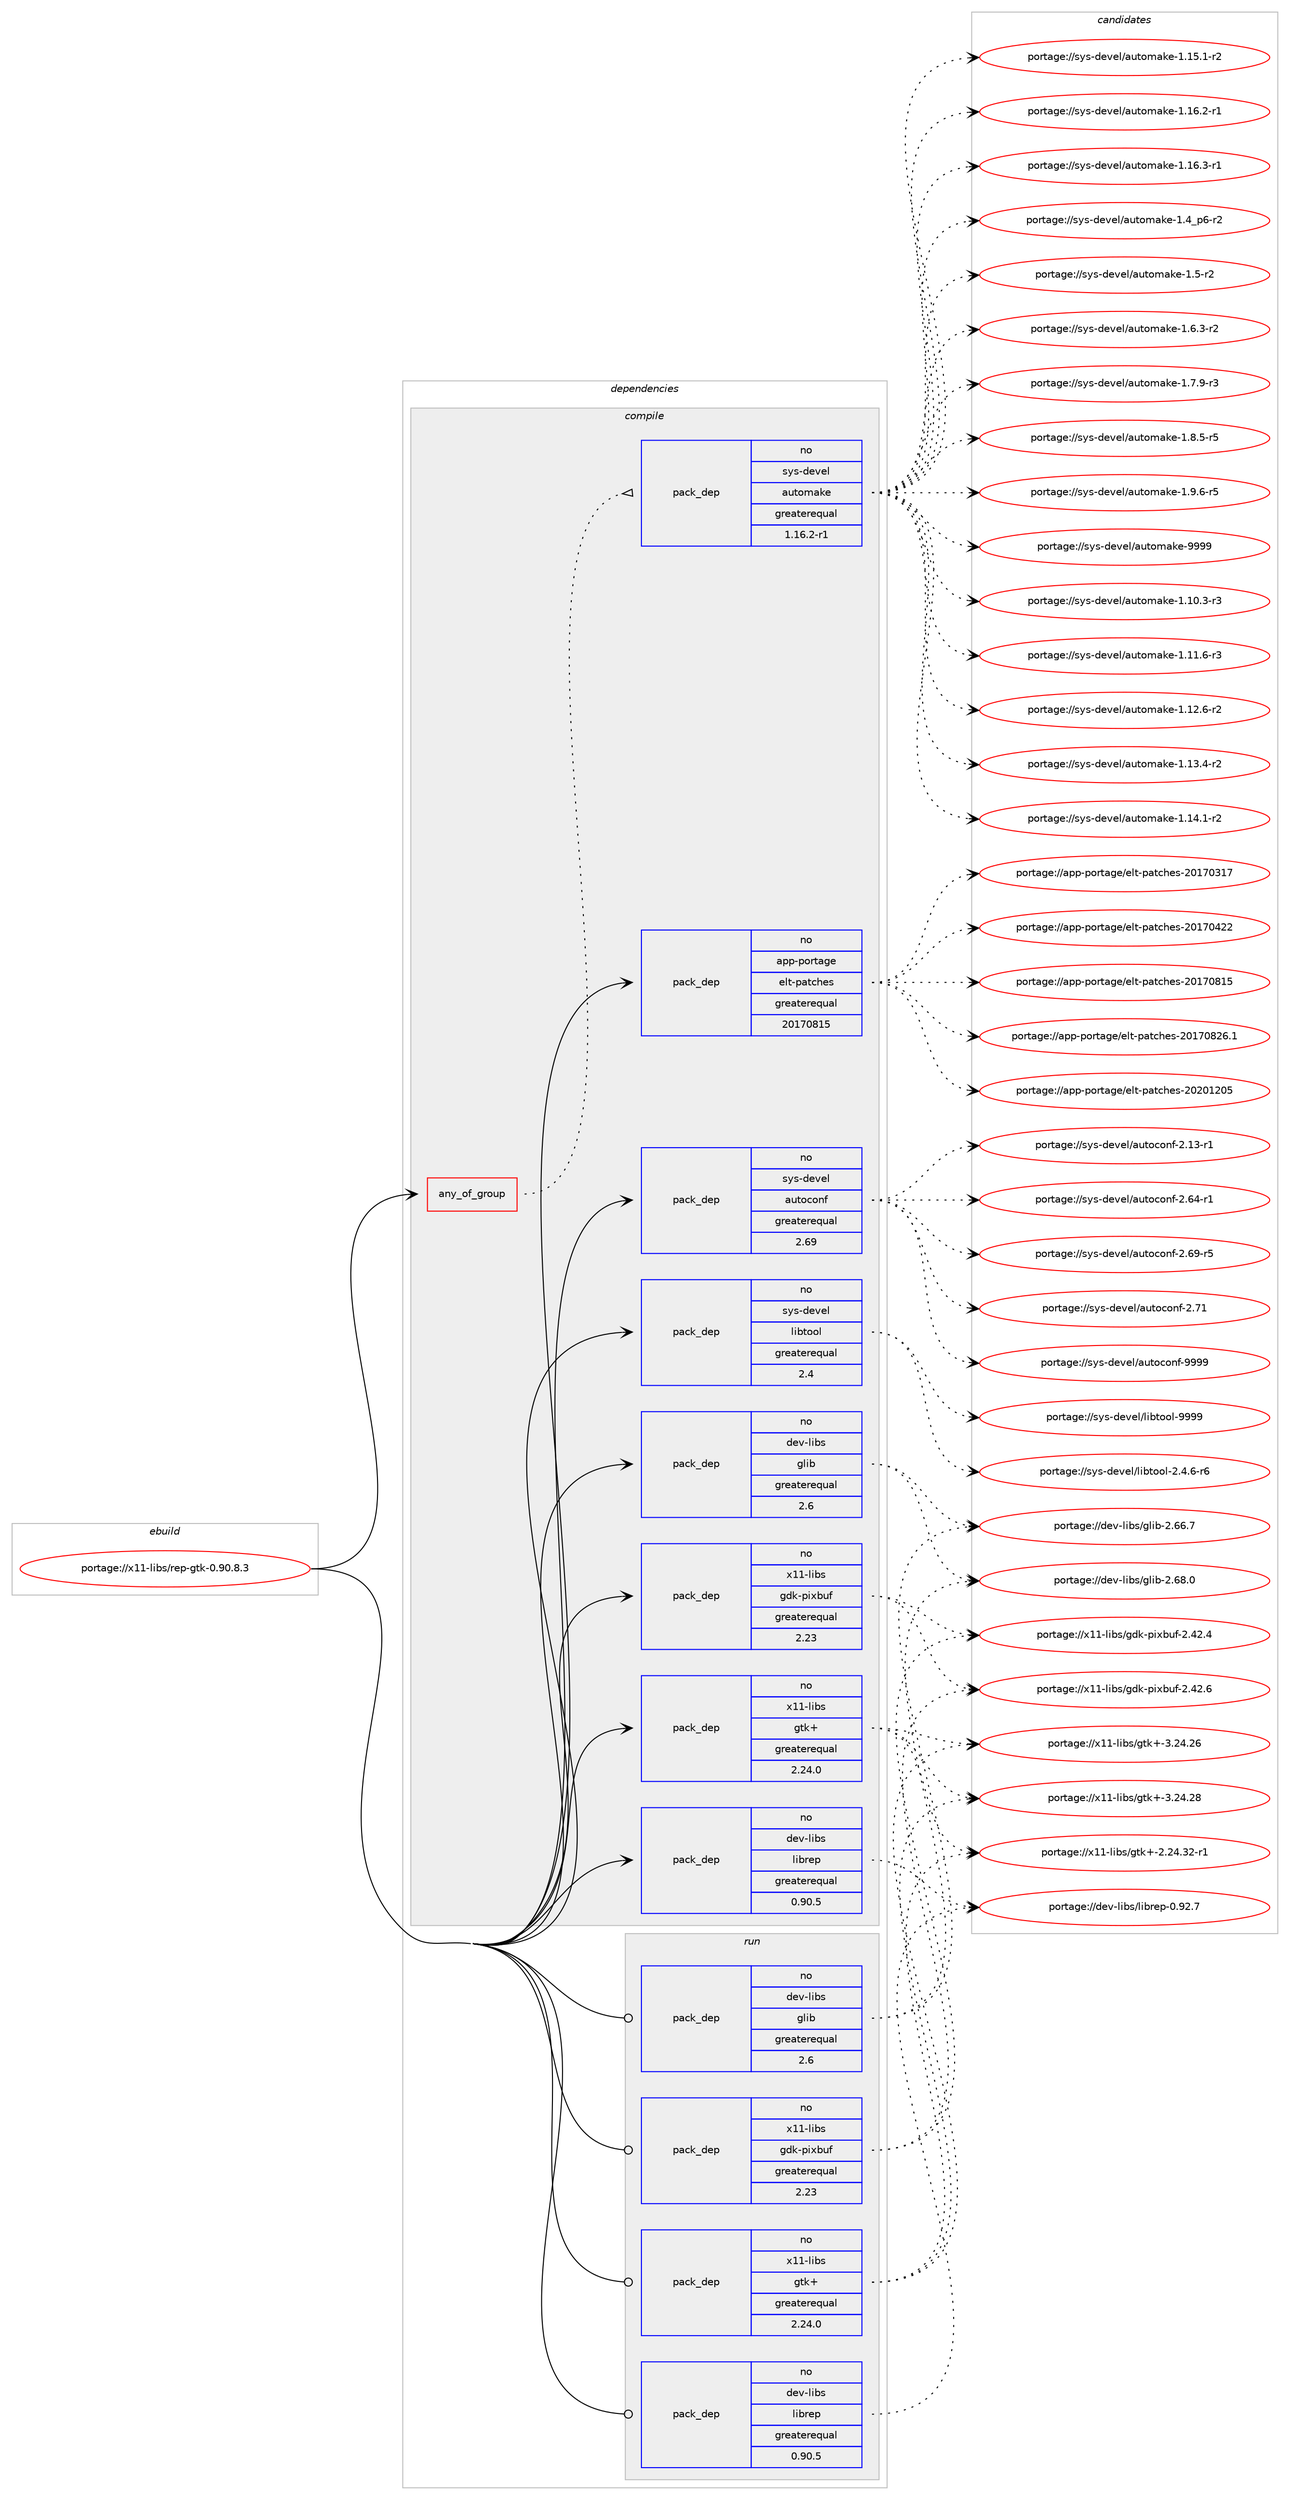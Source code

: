 digraph prolog {

# *************
# Graph options
# *************

newrank=true;
concentrate=true;
compound=true;
graph [rankdir=LR,fontname=Helvetica,fontsize=10,ranksep=1.5];#, ranksep=2.5, nodesep=0.2];
edge  [arrowhead=vee];
node  [fontname=Helvetica,fontsize=10];

# **********
# The ebuild
# **********

subgraph cluster_leftcol {
color=gray;
rank=same;
label=<<i>ebuild</i>>;
id [label="portage://x11-libs/rep-gtk-0.90.8.3", color=red, width=4, href="../x11-libs/rep-gtk-0.90.8.3.svg"];
}

# ****************
# The dependencies
# ****************

subgraph cluster_midcol {
color=gray;
label=<<i>dependencies</i>>;
subgraph cluster_compile {
fillcolor="#eeeeee";
style=filled;
label=<<i>compile</i>>;
subgraph any70 {
dependency3017 [label=<<TABLE BORDER="0" CELLBORDER="1" CELLSPACING="0" CELLPADDING="4"><TR><TD CELLPADDING="10">any_of_group</TD></TR></TABLE>>, shape=none, color=red];subgraph pack1743 {
dependency3018 [label=<<TABLE BORDER="0" CELLBORDER="1" CELLSPACING="0" CELLPADDING="4" WIDTH="220"><TR><TD ROWSPAN="6" CELLPADDING="30">pack_dep</TD></TR><TR><TD WIDTH="110">no</TD></TR><TR><TD>sys-devel</TD></TR><TR><TD>automake</TD></TR><TR><TD>greaterequal</TD></TR><TR><TD>1.16.2-r1</TD></TR></TABLE>>, shape=none, color=blue];
}
dependency3017:e -> dependency3018:w [weight=20,style="dotted",arrowhead="oinv"];
}
id:e -> dependency3017:w [weight=20,style="solid",arrowhead="vee"];
# *** BEGIN UNKNOWN DEPENDENCY TYPE (TODO) ***
# id -> package_dependency(portage://x11-libs/rep-gtk-0.90.8.3,install,no,app-arch,xz-utils,none,[,,],[],[])
# *** END UNKNOWN DEPENDENCY TYPE (TODO) ***

subgraph pack1744 {
dependency3019 [label=<<TABLE BORDER="0" CELLBORDER="1" CELLSPACING="0" CELLPADDING="4" WIDTH="220"><TR><TD ROWSPAN="6" CELLPADDING="30">pack_dep</TD></TR><TR><TD WIDTH="110">no</TD></TR><TR><TD>app-portage</TD></TR><TR><TD>elt-patches</TD></TR><TR><TD>greaterequal</TD></TR><TR><TD>20170815</TD></TR></TABLE>>, shape=none, color=blue];
}
id:e -> dependency3019:w [weight=20,style="solid",arrowhead="vee"];
subgraph pack1745 {
dependency3020 [label=<<TABLE BORDER="0" CELLBORDER="1" CELLSPACING="0" CELLPADDING="4" WIDTH="220"><TR><TD ROWSPAN="6" CELLPADDING="30">pack_dep</TD></TR><TR><TD WIDTH="110">no</TD></TR><TR><TD>dev-libs</TD></TR><TR><TD>glib</TD></TR><TR><TD>greaterequal</TD></TR><TR><TD>2.6</TD></TR></TABLE>>, shape=none, color=blue];
}
id:e -> dependency3020:w [weight=20,style="solid",arrowhead="vee"];
subgraph pack1746 {
dependency3021 [label=<<TABLE BORDER="0" CELLBORDER="1" CELLSPACING="0" CELLPADDING="4" WIDTH="220"><TR><TD ROWSPAN="6" CELLPADDING="30">pack_dep</TD></TR><TR><TD WIDTH="110">no</TD></TR><TR><TD>dev-libs</TD></TR><TR><TD>librep</TD></TR><TR><TD>greaterequal</TD></TR><TR><TD>0.90.5</TD></TR></TABLE>>, shape=none, color=blue];
}
id:e -> dependency3021:w [weight=20,style="solid",arrowhead="vee"];
subgraph pack1747 {
dependency3022 [label=<<TABLE BORDER="0" CELLBORDER="1" CELLSPACING="0" CELLPADDING="4" WIDTH="220"><TR><TD ROWSPAN="6" CELLPADDING="30">pack_dep</TD></TR><TR><TD WIDTH="110">no</TD></TR><TR><TD>sys-devel</TD></TR><TR><TD>autoconf</TD></TR><TR><TD>greaterequal</TD></TR><TR><TD>2.69</TD></TR></TABLE>>, shape=none, color=blue];
}
id:e -> dependency3022:w [weight=20,style="solid",arrowhead="vee"];
# *** BEGIN UNKNOWN DEPENDENCY TYPE (TODO) ***
# id -> package_dependency(portage://x11-libs/rep-gtk-0.90.8.3,install,no,sys-devel,gnuconfig,none,[,,],[],[])
# *** END UNKNOWN DEPENDENCY TYPE (TODO) ***

subgraph pack1748 {
dependency3023 [label=<<TABLE BORDER="0" CELLBORDER="1" CELLSPACING="0" CELLPADDING="4" WIDTH="220"><TR><TD ROWSPAN="6" CELLPADDING="30">pack_dep</TD></TR><TR><TD WIDTH="110">no</TD></TR><TR><TD>sys-devel</TD></TR><TR><TD>libtool</TD></TR><TR><TD>greaterequal</TD></TR><TR><TD>2.4</TD></TR></TABLE>>, shape=none, color=blue];
}
id:e -> dependency3023:w [weight=20,style="solid",arrowhead="vee"];
# *** BEGIN UNKNOWN DEPENDENCY TYPE (TODO) ***
# id -> package_dependency(portage://x11-libs/rep-gtk-0.90.8.3,install,no,virtual,pkgconfig,none,[,,],[],[])
# *** END UNKNOWN DEPENDENCY TYPE (TODO) ***

subgraph pack1749 {
dependency3024 [label=<<TABLE BORDER="0" CELLBORDER="1" CELLSPACING="0" CELLPADDING="4" WIDTH="220"><TR><TD ROWSPAN="6" CELLPADDING="30">pack_dep</TD></TR><TR><TD WIDTH="110">no</TD></TR><TR><TD>x11-libs</TD></TR><TR><TD>gdk-pixbuf</TD></TR><TR><TD>greaterequal</TD></TR><TR><TD>2.23</TD></TR></TABLE>>, shape=none, color=blue];
}
id:e -> dependency3024:w [weight=20,style="solid",arrowhead="vee"];
subgraph pack1750 {
dependency3025 [label=<<TABLE BORDER="0" CELLBORDER="1" CELLSPACING="0" CELLPADDING="4" WIDTH="220"><TR><TD ROWSPAN="6" CELLPADDING="30">pack_dep</TD></TR><TR><TD WIDTH="110">no</TD></TR><TR><TD>x11-libs</TD></TR><TR><TD>gtk+</TD></TR><TR><TD>greaterequal</TD></TR><TR><TD>2.24.0</TD></TR></TABLE>>, shape=none, color=blue];
}
id:e -> dependency3025:w [weight=20,style="solid",arrowhead="vee"];
}
subgraph cluster_compileandrun {
fillcolor="#eeeeee";
style=filled;
label=<<i>compile and run</i>>;
}
subgraph cluster_run {
fillcolor="#eeeeee";
style=filled;
label=<<i>run</i>>;
subgraph pack1751 {
dependency3026 [label=<<TABLE BORDER="0" CELLBORDER="1" CELLSPACING="0" CELLPADDING="4" WIDTH="220"><TR><TD ROWSPAN="6" CELLPADDING="30">pack_dep</TD></TR><TR><TD WIDTH="110">no</TD></TR><TR><TD>dev-libs</TD></TR><TR><TD>glib</TD></TR><TR><TD>greaterequal</TD></TR><TR><TD>2.6</TD></TR></TABLE>>, shape=none, color=blue];
}
id:e -> dependency3026:w [weight=20,style="solid",arrowhead="odot"];
subgraph pack1752 {
dependency3027 [label=<<TABLE BORDER="0" CELLBORDER="1" CELLSPACING="0" CELLPADDING="4" WIDTH="220"><TR><TD ROWSPAN="6" CELLPADDING="30">pack_dep</TD></TR><TR><TD WIDTH="110">no</TD></TR><TR><TD>dev-libs</TD></TR><TR><TD>librep</TD></TR><TR><TD>greaterequal</TD></TR><TR><TD>0.90.5</TD></TR></TABLE>>, shape=none, color=blue];
}
id:e -> dependency3027:w [weight=20,style="solid",arrowhead="odot"];
subgraph pack1753 {
dependency3028 [label=<<TABLE BORDER="0" CELLBORDER="1" CELLSPACING="0" CELLPADDING="4" WIDTH="220"><TR><TD ROWSPAN="6" CELLPADDING="30">pack_dep</TD></TR><TR><TD WIDTH="110">no</TD></TR><TR><TD>x11-libs</TD></TR><TR><TD>gdk-pixbuf</TD></TR><TR><TD>greaterequal</TD></TR><TR><TD>2.23</TD></TR></TABLE>>, shape=none, color=blue];
}
id:e -> dependency3028:w [weight=20,style="solid",arrowhead="odot"];
subgraph pack1754 {
dependency3029 [label=<<TABLE BORDER="0" CELLBORDER="1" CELLSPACING="0" CELLPADDING="4" WIDTH="220"><TR><TD ROWSPAN="6" CELLPADDING="30">pack_dep</TD></TR><TR><TD WIDTH="110">no</TD></TR><TR><TD>x11-libs</TD></TR><TR><TD>gtk+</TD></TR><TR><TD>greaterequal</TD></TR><TR><TD>2.24.0</TD></TR></TABLE>>, shape=none, color=blue];
}
id:e -> dependency3029:w [weight=20,style="solid",arrowhead="odot"];
}
}

# **************
# The candidates
# **************

subgraph cluster_choices {
rank=same;
color=gray;
label=<<i>candidates</i>>;

subgraph choice1743 {
color=black;
nodesep=1;
choice11512111545100101118101108479711711611110997107101454946494846514511451 [label="portage://sys-devel/automake-1.10.3-r3", color=red, width=4,href="../sys-devel/automake-1.10.3-r3.svg"];
choice11512111545100101118101108479711711611110997107101454946494946544511451 [label="portage://sys-devel/automake-1.11.6-r3", color=red, width=4,href="../sys-devel/automake-1.11.6-r3.svg"];
choice11512111545100101118101108479711711611110997107101454946495046544511450 [label="portage://sys-devel/automake-1.12.6-r2", color=red, width=4,href="../sys-devel/automake-1.12.6-r2.svg"];
choice11512111545100101118101108479711711611110997107101454946495146524511450 [label="portage://sys-devel/automake-1.13.4-r2", color=red, width=4,href="../sys-devel/automake-1.13.4-r2.svg"];
choice11512111545100101118101108479711711611110997107101454946495246494511450 [label="portage://sys-devel/automake-1.14.1-r2", color=red, width=4,href="../sys-devel/automake-1.14.1-r2.svg"];
choice11512111545100101118101108479711711611110997107101454946495346494511450 [label="portage://sys-devel/automake-1.15.1-r2", color=red, width=4,href="../sys-devel/automake-1.15.1-r2.svg"];
choice11512111545100101118101108479711711611110997107101454946495446504511449 [label="portage://sys-devel/automake-1.16.2-r1", color=red, width=4,href="../sys-devel/automake-1.16.2-r1.svg"];
choice11512111545100101118101108479711711611110997107101454946495446514511449 [label="portage://sys-devel/automake-1.16.3-r1", color=red, width=4,href="../sys-devel/automake-1.16.3-r1.svg"];
choice115121115451001011181011084797117116111109971071014549465295112544511450 [label="portage://sys-devel/automake-1.4_p6-r2", color=red, width=4,href="../sys-devel/automake-1.4_p6-r2.svg"];
choice11512111545100101118101108479711711611110997107101454946534511450 [label="portage://sys-devel/automake-1.5-r2", color=red, width=4,href="../sys-devel/automake-1.5-r2.svg"];
choice115121115451001011181011084797117116111109971071014549465446514511450 [label="portage://sys-devel/automake-1.6.3-r2", color=red, width=4,href="../sys-devel/automake-1.6.3-r2.svg"];
choice115121115451001011181011084797117116111109971071014549465546574511451 [label="portage://sys-devel/automake-1.7.9-r3", color=red, width=4,href="../sys-devel/automake-1.7.9-r3.svg"];
choice115121115451001011181011084797117116111109971071014549465646534511453 [label="portage://sys-devel/automake-1.8.5-r5", color=red, width=4,href="../sys-devel/automake-1.8.5-r5.svg"];
choice115121115451001011181011084797117116111109971071014549465746544511453 [label="portage://sys-devel/automake-1.9.6-r5", color=red, width=4,href="../sys-devel/automake-1.9.6-r5.svg"];
choice115121115451001011181011084797117116111109971071014557575757 [label="portage://sys-devel/automake-9999", color=red, width=4,href="../sys-devel/automake-9999.svg"];
dependency3018:e -> choice11512111545100101118101108479711711611110997107101454946494846514511451:w [style=dotted,weight="100"];
dependency3018:e -> choice11512111545100101118101108479711711611110997107101454946494946544511451:w [style=dotted,weight="100"];
dependency3018:e -> choice11512111545100101118101108479711711611110997107101454946495046544511450:w [style=dotted,weight="100"];
dependency3018:e -> choice11512111545100101118101108479711711611110997107101454946495146524511450:w [style=dotted,weight="100"];
dependency3018:e -> choice11512111545100101118101108479711711611110997107101454946495246494511450:w [style=dotted,weight="100"];
dependency3018:e -> choice11512111545100101118101108479711711611110997107101454946495346494511450:w [style=dotted,weight="100"];
dependency3018:e -> choice11512111545100101118101108479711711611110997107101454946495446504511449:w [style=dotted,weight="100"];
dependency3018:e -> choice11512111545100101118101108479711711611110997107101454946495446514511449:w [style=dotted,weight="100"];
dependency3018:e -> choice115121115451001011181011084797117116111109971071014549465295112544511450:w [style=dotted,weight="100"];
dependency3018:e -> choice11512111545100101118101108479711711611110997107101454946534511450:w [style=dotted,weight="100"];
dependency3018:e -> choice115121115451001011181011084797117116111109971071014549465446514511450:w [style=dotted,weight="100"];
dependency3018:e -> choice115121115451001011181011084797117116111109971071014549465546574511451:w [style=dotted,weight="100"];
dependency3018:e -> choice115121115451001011181011084797117116111109971071014549465646534511453:w [style=dotted,weight="100"];
dependency3018:e -> choice115121115451001011181011084797117116111109971071014549465746544511453:w [style=dotted,weight="100"];
dependency3018:e -> choice115121115451001011181011084797117116111109971071014557575757:w [style=dotted,weight="100"];
}
subgraph choice1744 {
color=black;
nodesep=1;
choice97112112451121111141169710310147101108116451129711699104101115455048495548514955 [label="portage://app-portage/elt-patches-20170317", color=red, width=4,href="../app-portage/elt-patches-20170317.svg"];
choice97112112451121111141169710310147101108116451129711699104101115455048495548525050 [label="portage://app-portage/elt-patches-20170422", color=red, width=4,href="../app-portage/elt-patches-20170422.svg"];
choice97112112451121111141169710310147101108116451129711699104101115455048495548564953 [label="portage://app-portage/elt-patches-20170815", color=red, width=4,href="../app-portage/elt-patches-20170815.svg"];
choice971121124511211111411697103101471011081164511297116991041011154550484955485650544649 [label="portage://app-portage/elt-patches-20170826.1", color=red, width=4,href="../app-portage/elt-patches-20170826.1.svg"];
choice97112112451121111141169710310147101108116451129711699104101115455048504849504853 [label="portage://app-portage/elt-patches-20201205", color=red, width=4,href="../app-portage/elt-patches-20201205.svg"];
dependency3019:e -> choice97112112451121111141169710310147101108116451129711699104101115455048495548514955:w [style=dotted,weight="100"];
dependency3019:e -> choice97112112451121111141169710310147101108116451129711699104101115455048495548525050:w [style=dotted,weight="100"];
dependency3019:e -> choice97112112451121111141169710310147101108116451129711699104101115455048495548564953:w [style=dotted,weight="100"];
dependency3019:e -> choice971121124511211111411697103101471011081164511297116991041011154550484955485650544649:w [style=dotted,weight="100"];
dependency3019:e -> choice97112112451121111141169710310147101108116451129711699104101115455048504849504853:w [style=dotted,weight="100"];
}
subgraph choice1745 {
color=black;
nodesep=1;
choice1001011184510810598115471031081059845504654544655 [label="portage://dev-libs/glib-2.66.7", color=red, width=4,href="../dev-libs/glib-2.66.7.svg"];
choice1001011184510810598115471031081059845504654564648 [label="portage://dev-libs/glib-2.68.0", color=red, width=4,href="../dev-libs/glib-2.68.0.svg"];
dependency3020:e -> choice1001011184510810598115471031081059845504654544655:w [style=dotted,weight="100"];
dependency3020:e -> choice1001011184510810598115471031081059845504654564648:w [style=dotted,weight="100"];
}
subgraph choice1746 {
color=black;
nodesep=1;
choice1001011184510810598115471081059811410111245484657504655 [label="portage://dev-libs/librep-0.92.7", color=red, width=4,href="../dev-libs/librep-0.92.7.svg"];
dependency3021:e -> choice1001011184510810598115471081059811410111245484657504655:w [style=dotted,weight="100"];
}
subgraph choice1747 {
color=black;
nodesep=1;
choice1151211154510010111810110847971171161119911111010245504649514511449 [label="portage://sys-devel/autoconf-2.13-r1", color=red, width=4,href="../sys-devel/autoconf-2.13-r1.svg"];
choice1151211154510010111810110847971171161119911111010245504654524511449 [label="portage://sys-devel/autoconf-2.64-r1", color=red, width=4,href="../sys-devel/autoconf-2.64-r1.svg"];
choice1151211154510010111810110847971171161119911111010245504654574511453 [label="portage://sys-devel/autoconf-2.69-r5", color=red, width=4,href="../sys-devel/autoconf-2.69-r5.svg"];
choice115121115451001011181011084797117116111991111101024550465549 [label="portage://sys-devel/autoconf-2.71", color=red, width=4,href="../sys-devel/autoconf-2.71.svg"];
choice115121115451001011181011084797117116111991111101024557575757 [label="portage://sys-devel/autoconf-9999", color=red, width=4,href="../sys-devel/autoconf-9999.svg"];
dependency3022:e -> choice1151211154510010111810110847971171161119911111010245504649514511449:w [style=dotted,weight="100"];
dependency3022:e -> choice1151211154510010111810110847971171161119911111010245504654524511449:w [style=dotted,weight="100"];
dependency3022:e -> choice1151211154510010111810110847971171161119911111010245504654574511453:w [style=dotted,weight="100"];
dependency3022:e -> choice115121115451001011181011084797117116111991111101024550465549:w [style=dotted,weight="100"];
dependency3022:e -> choice115121115451001011181011084797117116111991111101024557575757:w [style=dotted,weight="100"];
}
subgraph choice1748 {
color=black;
nodesep=1;
choice1151211154510010111810110847108105981161111111084550465246544511454 [label="portage://sys-devel/libtool-2.4.6-r6", color=red, width=4,href="../sys-devel/libtool-2.4.6-r6.svg"];
choice1151211154510010111810110847108105981161111111084557575757 [label="portage://sys-devel/libtool-9999", color=red, width=4,href="../sys-devel/libtool-9999.svg"];
dependency3023:e -> choice1151211154510010111810110847108105981161111111084550465246544511454:w [style=dotted,weight="100"];
dependency3023:e -> choice1151211154510010111810110847108105981161111111084557575757:w [style=dotted,weight="100"];
}
subgraph choice1749 {
color=black;
nodesep=1;
choice1204949451081059811547103100107451121051209811710245504652504652 [label="portage://x11-libs/gdk-pixbuf-2.42.4", color=red, width=4,href="../x11-libs/gdk-pixbuf-2.42.4.svg"];
choice1204949451081059811547103100107451121051209811710245504652504654 [label="portage://x11-libs/gdk-pixbuf-2.42.6", color=red, width=4,href="../x11-libs/gdk-pixbuf-2.42.6.svg"];
dependency3024:e -> choice1204949451081059811547103100107451121051209811710245504652504652:w [style=dotted,weight="100"];
dependency3024:e -> choice1204949451081059811547103100107451121051209811710245504652504654:w [style=dotted,weight="100"];
}
subgraph choice1750 {
color=black;
nodesep=1;
choice12049494510810598115471031161074345504650524651504511449 [label="portage://x11-libs/gtk+-2.24.32-r1", color=red, width=4,href="../x11-libs/gtk+-2.24.32-r1.svg"];
choice1204949451081059811547103116107434551465052465054 [label="portage://x11-libs/gtk+-3.24.26", color=red, width=4,href="../x11-libs/gtk+-3.24.26.svg"];
choice1204949451081059811547103116107434551465052465056 [label="portage://x11-libs/gtk+-3.24.28", color=red, width=4,href="../x11-libs/gtk+-3.24.28.svg"];
dependency3025:e -> choice12049494510810598115471031161074345504650524651504511449:w [style=dotted,weight="100"];
dependency3025:e -> choice1204949451081059811547103116107434551465052465054:w [style=dotted,weight="100"];
dependency3025:e -> choice1204949451081059811547103116107434551465052465056:w [style=dotted,weight="100"];
}
subgraph choice1751 {
color=black;
nodesep=1;
choice1001011184510810598115471031081059845504654544655 [label="portage://dev-libs/glib-2.66.7", color=red, width=4,href="../dev-libs/glib-2.66.7.svg"];
choice1001011184510810598115471031081059845504654564648 [label="portage://dev-libs/glib-2.68.0", color=red, width=4,href="../dev-libs/glib-2.68.0.svg"];
dependency3026:e -> choice1001011184510810598115471031081059845504654544655:w [style=dotted,weight="100"];
dependency3026:e -> choice1001011184510810598115471031081059845504654564648:w [style=dotted,weight="100"];
}
subgraph choice1752 {
color=black;
nodesep=1;
choice1001011184510810598115471081059811410111245484657504655 [label="portage://dev-libs/librep-0.92.7", color=red, width=4,href="../dev-libs/librep-0.92.7.svg"];
dependency3027:e -> choice1001011184510810598115471081059811410111245484657504655:w [style=dotted,weight="100"];
}
subgraph choice1753 {
color=black;
nodesep=1;
choice1204949451081059811547103100107451121051209811710245504652504652 [label="portage://x11-libs/gdk-pixbuf-2.42.4", color=red, width=4,href="../x11-libs/gdk-pixbuf-2.42.4.svg"];
choice1204949451081059811547103100107451121051209811710245504652504654 [label="portage://x11-libs/gdk-pixbuf-2.42.6", color=red, width=4,href="../x11-libs/gdk-pixbuf-2.42.6.svg"];
dependency3028:e -> choice1204949451081059811547103100107451121051209811710245504652504652:w [style=dotted,weight="100"];
dependency3028:e -> choice1204949451081059811547103100107451121051209811710245504652504654:w [style=dotted,weight="100"];
}
subgraph choice1754 {
color=black;
nodesep=1;
choice12049494510810598115471031161074345504650524651504511449 [label="portage://x11-libs/gtk+-2.24.32-r1", color=red, width=4,href="../x11-libs/gtk+-2.24.32-r1.svg"];
choice1204949451081059811547103116107434551465052465054 [label="portage://x11-libs/gtk+-3.24.26", color=red, width=4,href="../x11-libs/gtk+-3.24.26.svg"];
choice1204949451081059811547103116107434551465052465056 [label="portage://x11-libs/gtk+-3.24.28", color=red, width=4,href="../x11-libs/gtk+-3.24.28.svg"];
dependency3029:e -> choice12049494510810598115471031161074345504650524651504511449:w [style=dotted,weight="100"];
dependency3029:e -> choice1204949451081059811547103116107434551465052465054:w [style=dotted,weight="100"];
dependency3029:e -> choice1204949451081059811547103116107434551465052465056:w [style=dotted,weight="100"];
}
}

}
